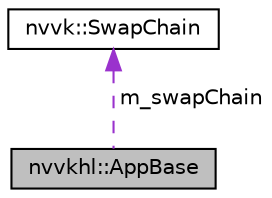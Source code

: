 digraph "nvvkhl::AppBase"
{
 // LATEX_PDF_SIZE
  edge [fontname="Helvetica",fontsize="10",labelfontname="Helvetica",labelfontsize="10"];
  node [fontname="Helvetica",fontsize="10",shape=record];
  Node1 [label="nvvkhl::AppBase",height=0.2,width=0.4,color="black", fillcolor="grey75", style="filled", fontcolor="black",tooltip=" "];
  Node2 -> Node1 [dir="back",color="darkorchid3",fontsize="10",style="dashed",label=" m_swapChain" ,fontname="Helvetica"];
  Node2 [label="nvvk::SwapChain",height=0.2,width=0.4,color="black", fillcolor="white", style="filled",URL="$classnvvk_1_1_swap_chain.html",tooltip=" "];
}
